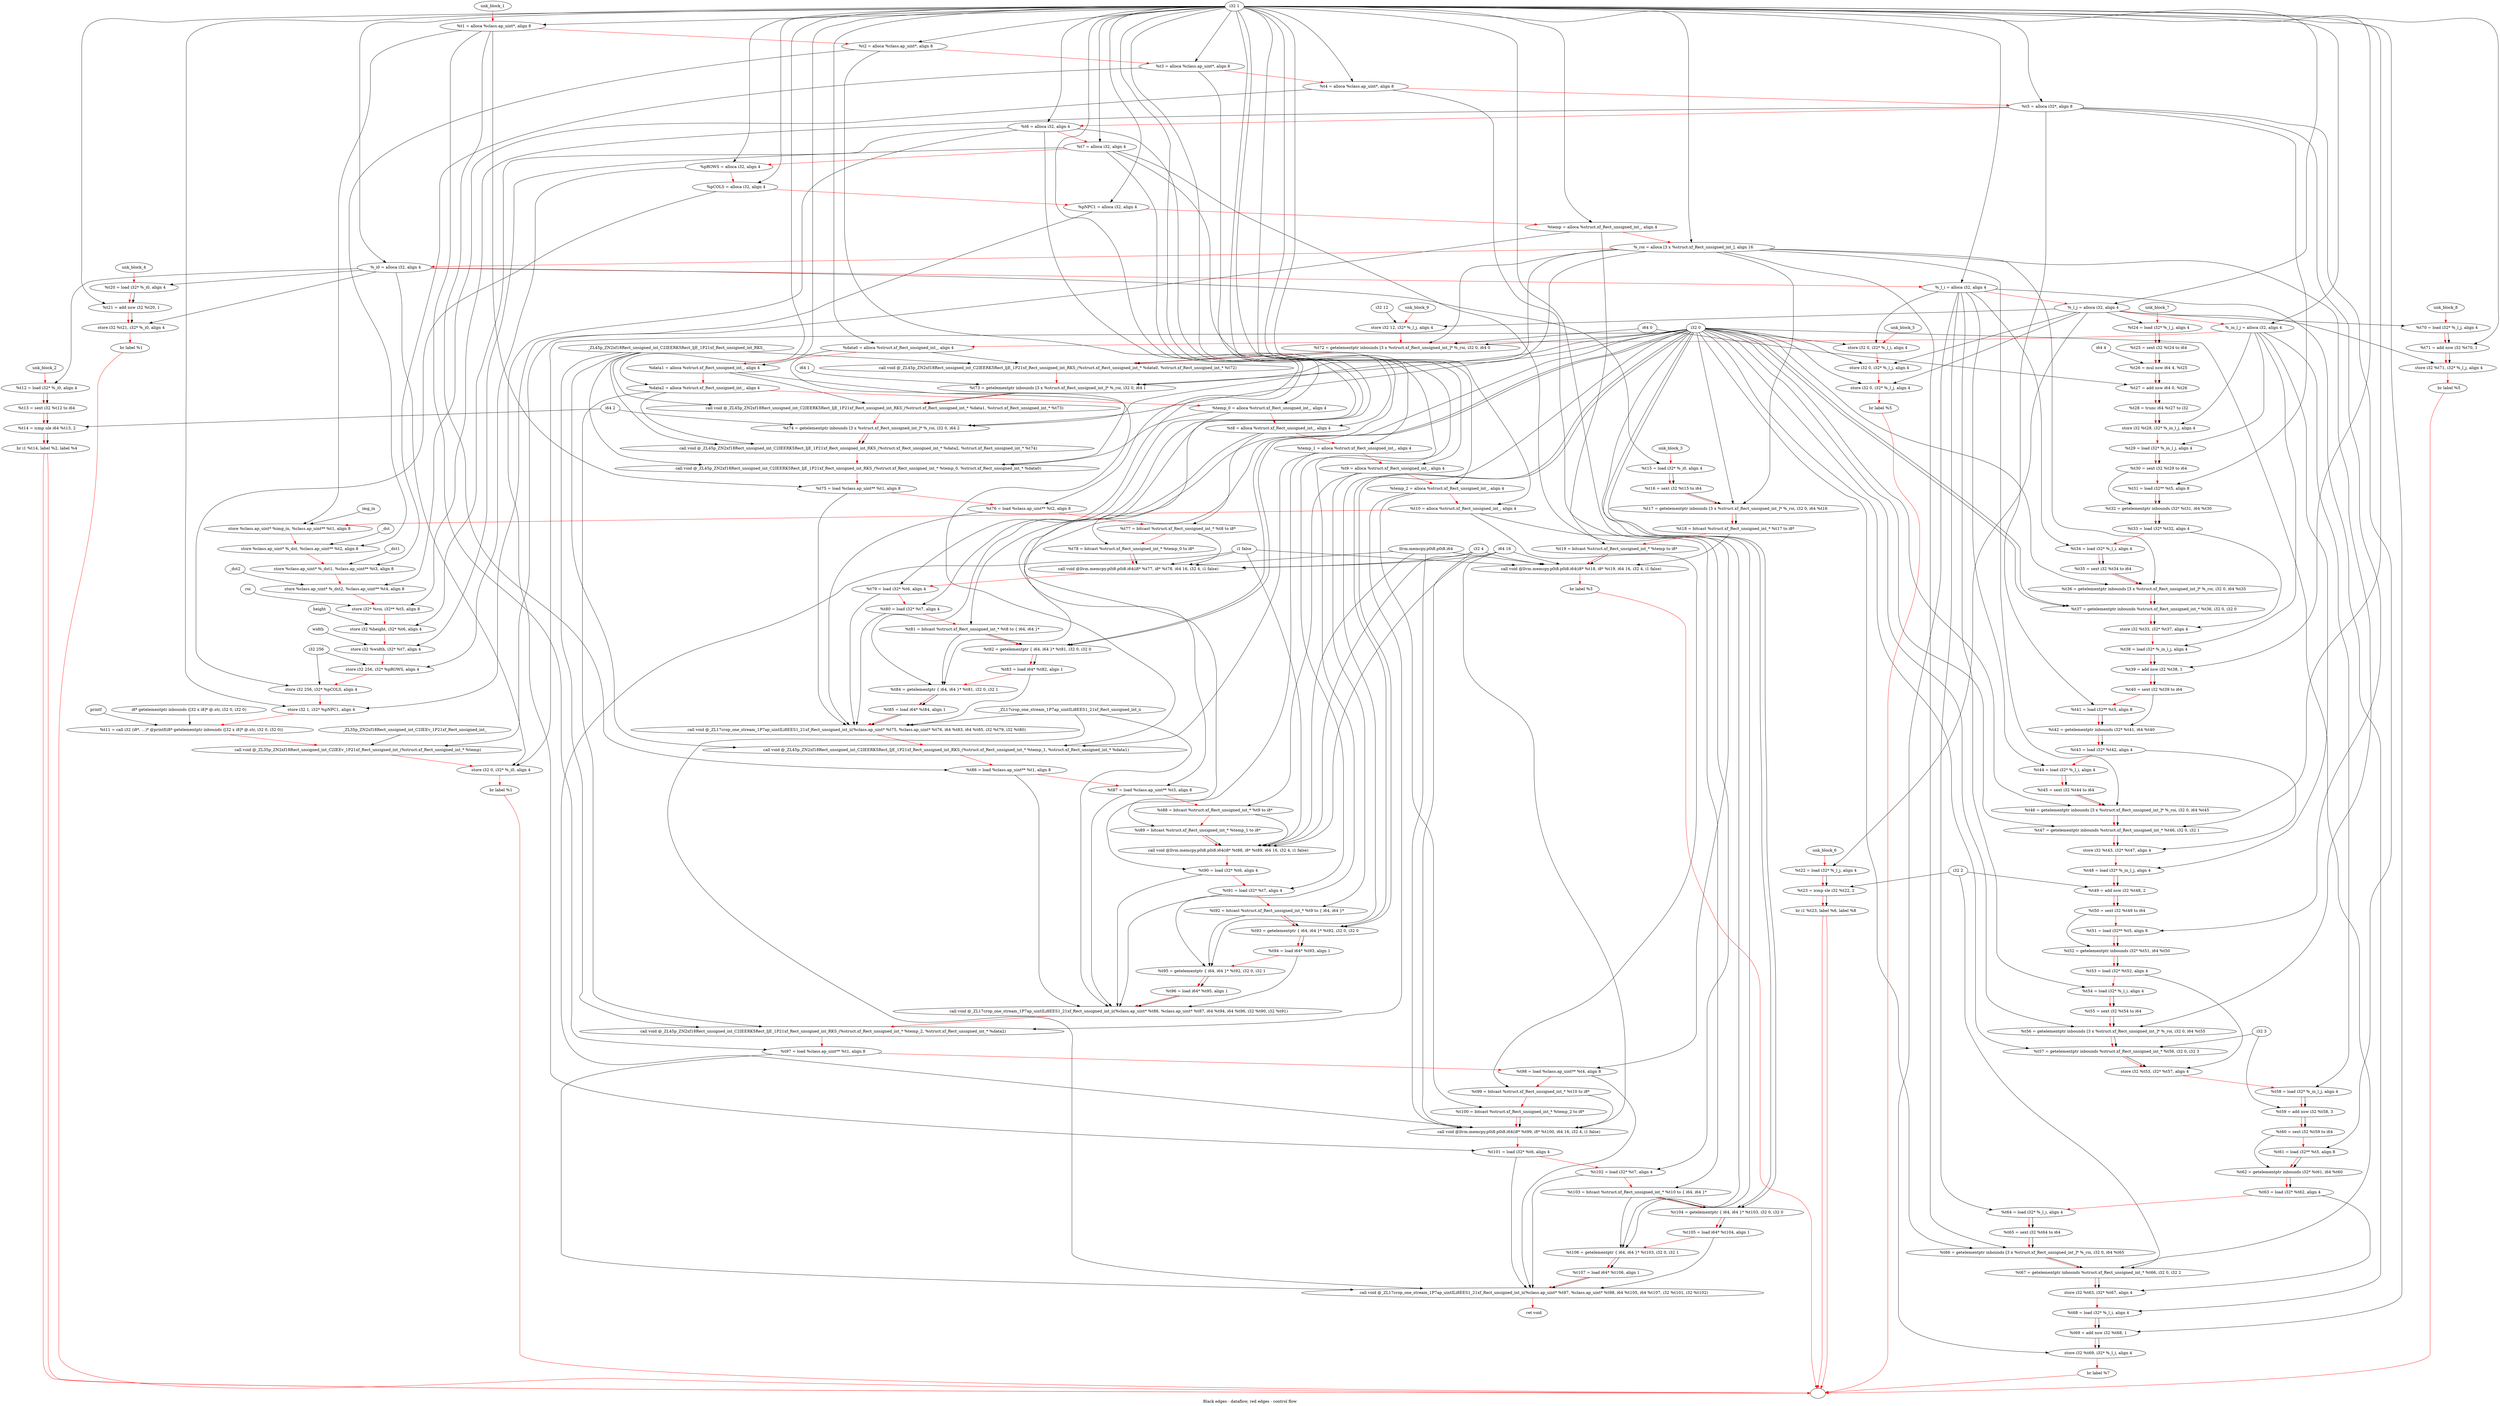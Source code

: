 digraph G {
compound=true
label="Black edges - dataflow, red edges - control flow"
"t1" [label="  %t1 = alloca %class.ap_uint*, align 8"]
"t2" [label="  %t2 = alloca %class.ap_uint*, align 8"]
"t3" [label="  %t3 = alloca %class.ap_uint*, align 8"]
"t4" [label="  %t4 = alloca %class.ap_uint*, align 8"]
"t5" [label="  %t5 = alloca i32*, align 8"]
"t6" [label="  %t6 = alloca i32, align 4"]
"t7" [label="  %t7 = alloca i32, align 4"]
"pROWS" [label="  %pROWS = alloca i32, align 4"]
"pCOLS" [label="  %pCOLS = alloca i32, align 4"]
"pNPC1" [label="  %pNPC1 = alloca i32, align 4"]
"temp" [label="  %temp = alloca %struct.xf_Rect_unsigned_int_, align 4"]
"_roi" [label="  %_roi = alloca [3 x %struct.xf_Rect_unsigned_int_], align 16"]
"_i0" [label="  %_i0 = alloca i32, align 4"]
"_l_i" [label="  %_l_i = alloca i32, align 4"]
"_l_j" [label="  %_l_j = alloca i32, align 4"]
"_in_l_j" [label="  %_in_l_j = alloca i32, align 4"]
"data0" [label="  %data0 = alloca %struct.xf_Rect_unsigned_int_, align 4"]
"data1" [label="  %data1 = alloca %struct.xf_Rect_unsigned_int_, align 4"]
"data2" [label="  %data2 = alloca %struct.xf_Rect_unsigned_int_, align 4"]
"temp_0" [label="  %temp_0 = alloca %struct.xf_Rect_unsigned_int_, align 4"]
"t8" [label="  %t8 = alloca %struct.xf_Rect_unsigned_int_, align 4"]
"temp_1" [label="  %temp_1 = alloca %struct.xf_Rect_unsigned_int_, align 4"]
"t9" [label="  %t9 = alloca %struct.xf_Rect_unsigned_int_, align 4"]
"temp_2" [label="  %temp_2 = alloca %struct.xf_Rect_unsigned_int_, align 4"]
"t10" [label="  %t10 = alloca %struct.xf_Rect_unsigned_int_, align 4"]
"_1" [label="  store %class.ap_uint* %img_in, %class.ap_uint** %t1, align 8"]
"_2" [label="  store %class.ap_uint* %_dst, %class.ap_uint** %t2, align 8"]
"_3" [label="  store %class.ap_uint* %_dst1, %class.ap_uint** %t3, align 8"]
"_4" [label="  store %class.ap_uint* %_dst2, %class.ap_uint** %t4, align 8"]
"_5" [label="  store i32* %roi, i32** %t5, align 8"]
"_6" [label="  store i32 %height, i32* %t6, align 4"]
"_7" [label="  store i32 %width, i32* %t7, align 4"]
"_8" [label="  store i32 256, i32* %pROWS, align 4"]
"_9" [label="  store i32 256, i32* %pCOLS, align 4"]
"_10" [label="  store i32 1, i32* %pNPC1, align 4"]
"t11" [label="  %t11 = call i32 (i8*, ...)* @printf(i8* getelementptr inbounds ([32 x i8]* @.str, i32 0, i32 0))"]
"_11" [label="  call void @_ZL35p_ZN2xf18Rect_unsigned_int_C2IEEv_1P21xf_Rect_unsigned_int_(%struct.xf_Rect_unsigned_int_* %temp)"]
"_12" [label="  store i32 0, i32* %_i0, align 4"]
"_13" [label="  br label %1"]
"unk_block_1" -> "t1"[color=red]
"i32 1" -> "t1"
"t1" -> "t2"[color=red weight=2]
"i32 1" -> "t2"
"t2" -> "t3"[color=red weight=2]
"i32 1" -> "t3"
"t3" -> "t4"[color=red weight=2]
"i32 1" -> "t4"
"t4" -> "t5"[color=red weight=2]
"i32 1" -> "t5"
"t5" -> "t6"[color=red weight=2]
"i32 1" -> "t6"
"t6" -> "t7"[color=red weight=2]
"i32 1" -> "t7"
"t7" -> "pROWS"[color=red weight=2]
"i32 1" -> "pROWS"
"pROWS" -> "pCOLS"[color=red weight=2]
"i32 1" -> "pCOLS"
"pCOLS" -> "pNPC1"[color=red weight=2]
"i32 1" -> "pNPC1"
"pNPC1" -> "temp"[color=red weight=2]
"i32 1" -> "temp"
"temp" -> "_roi"[color=red weight=2]
"i32 1" -> "_roi"
"_roi" -> "_i0"[color=red weight=2]
"i32 1" -> "_i0"
"_i0" -> "_l_i"[color=red weight=2]
"i32 1" -> "_l_i"
"_l_i" -> "_l_j"[color=red weight=2]
"i32 1" -> "_l_j"
"_l_j" -> "_in_l_j"[color=red weight=2]
"i32 1" -> "_in_l_j"
"_in_l_j" -> "data0"[color=red weight=2]
"i32 1" -> "data0"
"data0" -> "data1"[color=red weight=2]
"i32 1" -> "data1"
"data1" -> "data2"[color=red weight=2]
"i32 1" -> "data2"
"data2" -> "temp_0"[color=red weight=2]
"i32 1" -> "temp_0"
"temp_0" -> "t8"[color=red weight=2]
"i32 1" -> "t8"
"t8" -> "temp_1"[color=red weight=2]
"i32 1" -> "temp_1"
"temp_1" -> "t9"[color=red weight=2]
"i32 1" -> "t9"
"t9" -> "temp_2"[color=red weight=2]
"i32 1" -> "temp_2"
"temp_2" -> "t10"[color=red weight=2]
"i32 1" -> "t10"
"t10" -> "_1"[color=red weight=2]
"img_in" -> "_1"
"t1" -> "_1"
"_1" -> "_2"[color=red weight=2]
"_dst" -> "_2"
"t2" -> "_2"
"_2" -> "_3"[color=red weight=2]
"_dst1" -> "_3"
"t3" -> "_3"
"_3" -> "_4"[color=red weight=2]
"_dst2" -> "_4"
"t4" -> "_4"
"_4" -> "_5"[color=red weight=2]
"roi" -> "_5"
"t5" -> "_5"
"_5" -> "_6"[color=red weight=2]
"height" -> "_6"
"t6" -> "_6"
"_6" -> "_7"[color=red weight=2]
"width" -> "_7"
"t7" -> "_7"
"_7" -> "_8"[color=red weight=2]
"i32 256" -> "_8"
"pROWS" -> "_8"
"_8" -> "_9"[color=red weight=2]
"i32 256" -> "_9"
"pCOLS" -> "_9"
"_9" -> "_10"[color=red weight=2]
"i32 1" -> "_10"
"pNPC1" -> "_10"
"_10" -> "t11"[color=red weight=2]
"i8* getelementptr inbounds ([32 x i8]* @.str, i32 0, i32 0)" -> "t11"
"printf" -> "t11"
"t11" -> "_11"[color=red weight=2]
"temp" -> "_11"
"_ZL35p_ZN2xf18Rect_unsigned_int_C2IEEv_1P21xf_Rect_unsigned_int_" -> "_11"
"_11" -> "_12"[color=red weight=2]
"i32 0" -> "_12"
"_i0" -> "_12"
"_12" -> "_13"[color=red weight=2]
"_13" -> ""[color=red]

"t12" [label="  %t12 = load i32* %_i0, align 4"]
"t13" [label="  %t13 = sext i32 %t12 to i64"]
"t14" [label="  %t14 = icmp ule i64 %t13, 2"]
"_14" [label="  br i1 %t14, label %2, label %4"]
"unk_block_2" -> "t12"[color=red]
"_i0" -> "t12"
"t12" -> "t13"[color=red weight=2]
"t12" -> "t13"
"t13" -> "t14"[color=red weight=2]
"t13" -> "t14"
"i64 2" -> "t14"
"t14" -> "_14"[color=red weight=2]
"t14" -> "_14"
"_14" -> ""[color=red]
"_14" -> ""[color=red]

"t15" [label="  %t15 = load i32* %_i0, align 4"]
"t16" [label="  %t16 = sext i32 %t15 to i64"]
"t17" [label="  %t17 = getelementptr inbounds [3 x %struct.xf_Rect_unsigned_int_]* %_roi, i32 0, i64 %t16"]
"t18" [label="  %t18 = bitcast %struct.xf_Rect_unsigned_int_* %t17 to i8*"]
"t19" [label="  %t19 = bitcast %struct.xf_Rect_unsigned_int_* %temp to i8*"]
"_15" [label="  call void @llvm.memcpy.p0i8.p0i8.i64(i8* %t18, i8* %t19, i64 16, i32 4, i1 false)"]
"_16" [label="  br label %3"]
"unk_block_3" -> "t15"[color=red]
"_i0" -> "t15"
"t15" -> "t16"[color=red weight=2]
"t15" -> "t16"
"t16" -> "t17"[color=red weight=2]
"_roi" -> "t17"
"i32 0" -> "t17"
"t16" -> "t17"
"t17" -> "t18"[color=red weight=2]
"t17" -> "t18"
"t18" -> "t19"[color=red weight=2]
"temp" -> "t19"
"t19" -> "_15"[color=red weight=2]
"t18" -> "_15"
"t19" -> "_15"
"i64 16" -> "_15"
"i32 4" -> "_15"
"i1 false" -> "_15"
"llvm.memcpy.p0i8.p0i8.i64" -> "_15"
"_15" -> "_16"[color=red weight=2]
"_16" -> ""[color=red]

"t20" [label="  %t20 = load i32* %_i0, align 4"]
"t21" [label="  %t21 = add nsw i32 %t20, 1"]
"_17" [label="  store i32 %t21, i32* %_i0, align 4"]
"_18" [label="  br label %1"]
"unk_block_4" -> "t20"[color=red]
"_i0" -> "t20"
"t20" -> "t21"[color=red weight=2]
"t20" -> "t21"
"i32 1" -> "t21"
"t21" -> "_17"[color=red weight=2]
"t21" -> "_17"
"_i0" -> "_17"
"_17" -> "_18"[color=red weight=2]
"_18" -> ""[color=red]

"_19" [label="  store i32 0, i32* %_l_i, align 4"]
"_20" [label="  store i32 0, i32* %_l_j, align 4"]
"_21" [label="  store i32 0, i32* %_l_j, align 4"]
"_22" [label="  br label %5"]
"unk_block_5" -> "_19"[color=red]
"i32 0" -> "_19"
"_l_i" -> "_19"
"_19" -> "_20"[color=red weight=2]
"i32 0" -> "_20"
"_l_j" -> "_20"
"_20" -> "_21"[color=red weight=2]
"i32 0" -> "_21"
"_l_j" -> "_21"
"_21" -> "_22"[color=red weight=2]
"_22" -> ""[color=red]

"t22" [label="  %t22 = load i32* %_l_j, align 4"]
"t23" [label="  %t23 = icmp sle i32 %t22, 2"]
"_23" [label="  br i1 %t23, label %6, label %8"]
"unk_block_6" -> "t22"[color=red]
"_l_j" -> "t22"
"t22" -> "t23"[color=red weight=2]
"t22" -> "t23"
"i32 2" -> "t23"
"t23" -> "_23"[color=red weight=2]
"t23" -> "_23"
"_23" -> ""[color=red]
"_23" -> ""[color=red]

"t24" [label="  %t24 = load i32* %_l_j, align 4"]
"t25" [label="  %t25 = sext i32 %t24 to i64"]
"t26" [label="  %t26 = mul nsw i64 4, %t25"]
"t27" [label="  %t27 = add nsw i64 0, %t26"]
"t28" [label="  %t28 = trunc i64 %t27 to i32"]
"_24" [label="  store i32 %t28, i32* %_in_l_j, align 4"]
"t29" [label="  %t29 = load i32* %_in_l_j, align 4"]
"t30" [label="  %t30 = sext i32 %t29 to i64"]
"t31" [label="  %t31 = load i32** %t5, align 8"]
"t32" [label="  %t32 = getelementptr inbounds i32* %t31, i64 %t30"]
"t33" [label="  %t33 = load i32* %t32, align 4"]
"t34" [label="  %t34 = load i32* %_l_i, align 4"]
"t35" [label="  %t35 = sext i32 %t34 to i64"]
"t36" [label="  %t36 = getelementptr inbounds [3 x %struct.xf_Rect_unsigned_int_]* %_roi, i32 0, i64 %t35"]
"t37" [label="  %t37 = getelementptr inbounds %struct.xf_Rect_unsigned_int_* %t36, i32 0, i32 0"]
"_25" [label="  store i32 %t33, i32* %t37, align 4"]
"t38" [label="  %t38 = load i32* %_in_l_j, align 4"]
"t39" [label="  %t39 = add nsw i32 %t38, 1"]
"t40" [label="  %t40 = sext i32 %t39 to i64"]
"t41" [label="  %t41 = load i32** %t5, align 8"]
"t42" [label="  %t42 = getelementptr inbounds i32* %t41, i64 %t40"]
"t43" [label="  %t43 = load i32* %t42, align 4"]
"t44" [label="  %t44 = load i32* %_l_i, align 4"]
"t45" [label="  %t45 = sext i32 %t44 to i64"]
"t46" [label="  %t46 = getelementptr inbounds [3 x %struct.xf_Rect_unsigned_int_]* %_roi, i32 0, i64 %t45"]
"t47" [label="  %t47 = getelementptr inbounds %struct.xf_Rect_unsigned_int_* %t46, i32 0, i32 1"]
"_26" [label="  store i32 %t43, i32* %t47, align 4"]
"t48" [label="  %t48 = load i32* %_in_l_j, align 4"]
"t49" [label="  %t49 = add nsw i32 %t48, 2"]
"t50" [label="  %t50 = sext i32 %t49 to i64"]
"t51" [label="  %t51 = load i32** %t5, align 8"]
"t52" [label="  %t52 = getelementptr inbounds i32* %t51, i64 %t50"]
"t53" [label="  %t53 = load i32* %t52, align 4"]
"t54" [label="  %t54 = load i32* %_l_i, align 4"]
"t55" [label="  %t55 = sext i32 %t54 to i64"]
"t56" [label="  %t56 = getelementptr inbounds [3 x %struct.xf_Rect_unsigned_int_]* %_roi, i32 0, i64 %t55"]
"t57" [label="  %t57 = getelementptr inbounds %struct.xf_Rect_unsigned_int_* %t56, i32 0, i32 3"]
"_27" [label="  store i32 %t53, i32* %t57, align 4"]
"t58" [label="  %t58 = load i32* %_in_l_j, align 4"]
"t59" [label="  %t59 = add nsw i32 %t58, 3"]
"t60" [label="  %t60 = sext i32 %t59 to i64"]
"t61" [label="  %t61 = load i32** %t5, align 8"]
"t62" [label="  %t62 = getelementptr inbounds i32* %t61, i64 %t60"]
"t63" [label="  %t63 = load i32* %t62, align 4"]
"t64" [label="  %t64 = load i32* %_l_i, align 4"]
"t65" [label="  %t65 = sext i32 %t64 to i64"]
"t66" [label="  %t66 = getelementptr inbounds [3 x %struct.xf_Rect_unsigned_int_]* %_roi, i32 0, i64 %t65"]
"t67" [label="  %t67 = getelementptr inbounds %struct.xf_Rect_unsigned_int_* %t66, i32 0, i32 2"]
"_28" [label="  store i32 %t63, i32* %t67, align 4"]
"t68" [label="  %t68 = load i32* %_l_i, align 4"]
"t69" [label="  %t69 = add nsw i32 %t68, 1"]
"_29" [label="  store i32 %t69, i32* %_l_i, align 4"]
"_30" [label="  br label %7"]
"unk_block_7" -> "t24"[color=red]
"_l_j" -> "t24"
"t24" -> "t25"[color=red weight=2]
"t24" -> "t25"
"t25" -> "t26"[color=red weight=2]
"i64 4" -> "t26"
"t25" -> "t26"
"t26" -> "t27"[color=red weight=2]
"i64 0" -> "t27"
"t26" -> "t27"
"t27" -> "t28"[color=red weight=2]
"t27" -> "t28"
"t28" -> "_24"[color=red weight=2]
"t28" -> "_24"
"_in_l_j" -> "_24"
"_24" -> "t29"[color=red weight=2]
"_in_l_j" -> "t29"
"t29" -> "t30"[color=red weight=2]
"t29" -> "t30"
"t30" -> "t31"[color=red weight=2]
"t5" -> "t31"
"t31" -> "t32"[color=red weight=2]
"t31" -> "t32"
"t30" -> "t32"
"t32" -> "t33"[color=red weight=2]
"t32" -> "t33"
"t33" -> "t34"[color=red weight=2]
"_l_i" -> "t34"
"t34" -> "t35"[color=red weight=2]
"t34" -> "t35"
"t35" -> "t36"[color=red weight=2]
"_roi" -> "t36"
"i32 0" -> "t36"
"t35" -> "t36"
"t36" -> "t37"[color=red weight=2]
"t36" -> "t37"
"i32 0" -> "t37"
"i32 0" -> "t37"
"t37" -> "_25"[color=red weight=2]
"t33" -> "_25"
"t37" -> "_25"
"_25" -> "t38"[color=red weight=2]
"_in_l_j" -> "t38"
"t38" -> "t39"[color=red weight=2]
"t38" -> "t39"
"i32 1" -> "t39"
"t39" -> "t40"[color=red weight=2]
"t39" -> "t40"
"t40" -> "t41"[color=red weight=2]
"t5" -> "t41"
"t41" -> "t42"[color=red weight=2]
"t41" -> "t42"
"t40" -> "t42"
"t42" -> "t43"[color=red weight=2]
"t42" -> "t43"
"t43" -> "t44"[color=red weight=2]
"_l_i" -> "t44"
"t44" -> "t45"[color=red weight=2]
"t44" -> "t45"
"t45" -> "t46"[color=red weight=2]
"_roi" -> "t46"
"i32 0" -> "t46"
"t45" -> "t46"
"t46" -> "t47"[color=red weight=2]
"t46" -> "t47"
"i32 0" -> "t47"
"i32 1" -> "t47"
"t47" -> "_26"[color=red weight=2]
"t43" -> "_26"
"t47" -> "_26"
"_26" -> "t48"[color=red weight=2]
"_in_l_j" -> "t48"
"t48" -> "t49"[color=red weight=2]
"t48" -> "t49"
"i32 2" -> "t49"
"t49" -> "t50"[color=red weight=2]
"t49" -> "t50"
"t50" -> "t51"[color=red weight=2]
"t5" -> "t51"
"t51" -> "t52"[color=red weight=2]
"t51" -> "t52"
"t50" -> "t52"
"t52" -> "t53"[color=red weight=2]
"t52" -> "t53"
"t53" -> "t54"[color=red weight=2]
"_l_i" -> "t54"
"t54" -> "t55"[color=red weight=2]
"t54" -> "t55"
"t55" -> "t56"[color=red weight=2]
"_roi" -> "t56"
"i32 0" -> "t56"
"t55" -> "t56"
"t56" -> "t57"[color=red weight=2]
"t56" -> "t57"
"i32 0" -> "t57"
"i32 3" -> "t57"
"t57" -> "_27"[color=red weight=2]
"t53" -> "_27"
"t57" -> "_27"
"_27" -> "t58"[color=red weight=2]
"_in_l_j" -> "t58"
"t58" -> "t59"[color=red weight=2]
"t58" -> "t59"
"i32 3" -> "t59"
"t59" -> "t60"[color=red weight=2]
"t59" -> "t60"
"t60" -> "t61"[color=red weight=2]
"t5" -> "t61"
"t61" -> "t62"[color=red weight=2]
"t61" -> "t62"
"t60" -> "t62"
"t62" -> "t63"[color=red weight=2]
"t62" -> "t63"
"t63" -> "t64"[color=red weight=2]
"_l_i" -> "t64"
"t64" -> "t65"[color=red weight=2]
"t64" -> "t65"
"t65" -> "t66"[color=red weight=2]
"_roi" -> "t66"
"i32 0" -> "t66"
"t65" -> "t66"
"t66" -> "t67"[color=red weight=2]
"t66" -> "t67"
"i32 0" -> "t67"
"i32 2" -> "t67"
"t67" -> "_28"[color=red weight=2]
"t63" -> "_28"
"t67" -> "_28"
"_28" -> "t68"[color=red weight=2]
"_l_i" -> "t68"
"t68" -> "t69"[color=red weight=2]
"t68" -> "t69"
"i32 1" -> "t69"
"t69" -> "_29"[color=red weight=2]
"t69" -> "_29"
"_l_i" -> "_29"
"_29" -> "_30"[color=red weight=2]
"_30" -> ""[color=red]

"t70" [label="  %t70 = load i32* %_l_j, align 4"]
"t71" [label="  %t71 = add nsw i32 %t70, 1"]
"_31" [label="  store i32 %t71, i32* %_l_j, align 4"]
"_32" [label="  br label %5"]
"unk_block_8" -> "t70"[color=red]
"_l_j" -> "t70"
"t70" -> "t71"[color=red weight=2]
"t70" -> "t71"
"i32 1" -> "t71"
"t71" -> "_31"[color=red weight=2]
"t71" -> "_31"
"_l_j" -> "_31"
"_31" -> "_32"[color=red weight=2]
"_32" -> ""[color=red]

"_33" [label="  store i32 12, i32* %_l_j, align 4"]
"t72" [label="  %t72 = getelementptr inbounds [3 x %struct.xf_Rect_unsigned_int_]* %_roi, i32 0, i64 0"]
"_34" [label="  call void @_ZL45p_ZN2xf18Rect_unsigned_int_C2IEERK5Rect_IjE_1P21xf_Rect_unsigned_int_RKS_(%struct.xf_Rect_unsigned_int_* %data0, %struct.xf_Rect_unsigned_int_* %t72)"]
"t73" [label="  %t73 = getelementptr inbounds [3 x %struct.xf_Rect_unsigned_int_]* %_roi, i32 0, i64 1"]
"_35" [label="  call void @_ZL45p_ZN2xf18Rect_unsigned_int_C2IEERK5Rect_IjE_1P21xf_Rect_unsigned_int_RKS_(%struct.xf_Rect_unsigned_int_* %data1, %struct.xf_Rect_unsigned_int_* %t73)"]
"t74" [label="  %t74 = getelementptr inbounds [3 x %struct.xf_Rect_unsigned_int_]* %_roi, i32 0, i64 2"]
"_36" [label="  call void @_ZL45p_ZN2xf18Rect_unsigned_int_C2IEERK5Rect_IjE_1P21xf_Rect_unsigned_int_RKS_(%struct.xf_Rect_unsigned_int_* %data2, %struct.xf_Rect_unsigned_int_* %t74)"]
"_37" [label="  call void @_ZL45p_ZN2xf18Rect_unsigned_int_C2IEERK5Rect_IjE_1P21xf_Rect_unsigned_int_RKS_(%struct.xf_Rect_unsigned_int_* %temp_0, %struct.xf_Rect_unsigned_int_* %data0)"]
"t75" [label="  %t75 = load %class.ap_uint** %t1, align 8"]
"t76" [label="  %t76 = load %class.ap_uint** %t2, align 8"]
"t77" [label="  %t77 = bitcast %struct.xf_Rect_unsigned_int_* %t8 to i8*"]
"t78" [label="  %t78 = bitcast %struct.xf_Rect_unsigned_int_* %temp_0 to i8*"]
"_38" [label="  call void @llvm.memcpy.p0i8.p0i8.i64(i8* %t77, i8* %t78, i64 16, i32 4, i1 false)"]
"t79" [label="  %t79 = load i32* %t6, align 4"]
"t80" [label="  %t80 = load i32* %t7, align 4"]
"t81" [label="  %t81 = bitcast %struct.xf_Rect_unsigned_int_* %t8 to { i64, i64 }*"]
"t82" [label="  %t82 = getelementptr { i64, i64 }* %t81, i32 0, i32 0"]
"t83" [label="  %t83 = load i64* %t82, align 1"]
"t84" [label="  %t84 = getelementptr { i64, i64 }* %t81, i32 0, i32 1"]
"t85" [label="  %t85 = load i64* %t84, align 1"]
"_39" [label="  call void @_ZL17crop_one_stream_1P7ap_uintILi8EES1_21xf_Rect_unsigned_int_ii(%class.ap_uint* %t75, %class.ap_uint* %t76, i64 %t83, i64 %t85, i32 %t79, i32 %t80)"]
"_40" [label="  call void @_ZL45p_ZN2xf18Rect_unsigned_int_C2IEERK5Rect_IjE_1P21xf_Rect_unsigned_int_RKS_(%struct.xf_Rect_unsigned_int_* %temp_1, %struct.xf_Rect_unsigned_int_* %data1)"]
"t86" [label="  %t86 = load %class.ap_uint** %t1, align 8"]
"t87" [label="  %t87 = load %class.ap_uint** %t3, align 8"]
"t88" [label="  %t88 = bitcast %struct.xf_Rect_unsigned_int_* %t9 to i8*"]
"t89" [label="  %t89 = bitcast %struct.xf_Rect_unsigned_int_* %temp_1 to i8*"]
"_41" [label="  call void @llvm.memcpy.p0i8.p0i8.i64(i8* %t88, i8* %t89, i64 16, i32 4, i1 false)"]
"t90" [label="  %t90 = load i32* %t6, align 4"]
"t91" [label="  %t91 = load i32* %t7, align 4"]
"t92" [label="  %t92 = bitcast %struct.xf_Rect_unsigned_int_* %t9 to { i64, i64 }*"]
"t93" [label="  %t93 = getelementptr { i64, i64 }* %t92, i32 0, i32 0"]
"t94" [label="  %t94 = load i64* %t93, align 1"]
"t95" [label="  %t95 = getelementptr { i64, i64 }* %t92, i32 0, i32 1"]
"t96" [label="  %t96 = load i64* %t95, align 1"]
"_42" [label="  call void @_ZL17crop_one_stream_1P7ap_uintILi8EES1_21xf_Rect_unsigned_int_ii(%class.ap_uint* %t86, %class.ap_uint* %t87, i64 %t94, i64 %t96, i32 %t90, i32 %t91)"]
"_43" [label="  call void @_ZL45p_ZN2xf18Rect_unsigned_int_C2IEERK5Rect_IjE_1P21xf_Rect_unsigned_int_RKS_(%struct.xf_Rect_unsigned_int_* %temp_2, %struct.xf_Rect_unsigned_int_* %data2)"]
"t97" [label="  %t97 = load %class.ap_uint** %t1, align 8"]
"t98" [label="  %t98 = load %class.ap_uint** %t4, align 8"]
"t99" [label="  %t99 = bitcast %struct.xf_Rect_unsigned_int_* %t10 to i8*"]
"t100" [label="  %t100 = bitcast %struct.xf_Rect_unsigned_int_* %temp_2 to i8*"]
"_44" [label="  call void @llvm.memcpy.p0i8.p0i8.i64(i8* %t99, i8* %t100, i64 16, i32 4, i1 false)"]
"t101" [label="  %t101 = load i32* %t6, align 4"]
"t102" [label="  %t102 = load i32* %t7, align 4"]
"t103" [label="  %t103 = bitcast %struct.xf_Rect_unsigned_int_* %t10 to { i64, i64 }*"]
"t104" [label="  %t104 = getelementptr { i64, i64 }* %t103, i32 0, i32 0"]
"t105" [label="  %t105 = load i64* %t104, align 1"]
"t106" [label="  %t106 = getelementptr { i64, i64 }* %t103, i32 0, i32 1"]
"t107" [label="  %t107 = load i64* %t106, align 1"]
"_45" [label="  call void @_ZL17crop_one_stream_1P7ap_uintILi8EES1_21xf_Rect_unsigned_int_ii(%class.ap_uint* %t97, %class.ap_uint* %t98, i64 %t105, i64 %t107, i32 %t101, i32 %t102)"]
"_46" [label="  ret void"]
"unk_block_9" -> "_33"[color=red]
"i32 12" -> "_33"
"_l_j" -> "_33"
"_33" -> "t72"[color=red weight=2]
"_roi" -> "t72"
"i32 0" -> "t72"
"i64 0" -> "t72"
"t72" -> "_34"[color=red weight=2]
"data0" -> "_34"
"t72" -> "_34"
"_ZL45p_ZN2xf18Rect_unsigned_int_C2IEERK5Rect_IjE_1P21xf_Rect_unsigned_int_RKS_" -> "_34"
"_34" -> "t73"[color=red weight=2]
"_roi" -> "t73"
"i32 0" -> "t73"
"i64 1" -> "t73"
"t73" -> "_35"[color=red weight=2]
"data1" -> "_35"
"t73" -> "_35"
"_ZL45p_ZN2xf18Rect_unsigned_int_C2IEERK5Rect_IjE_1P21xf_Rect_unsigned_int_RKS_" -> "_35"
"_35" -> "t74"[color=red weight=2]
"_roi" -> "t74"
"i32 0" -> "t74"
"i64 2" -> "t74"
"t74" -> "_36"[color=red weight=2]
"data2" -> "_36"
"t74" -> "_36"
"_ZL45p_ZN2xf18Rect_unsigned_int_C2IEERK5Rect_IjE_1P21xf_Rect_unsigned_int_RKS_" -> "_36"
"_36" -> "_37"[color=red weight=2]
"temp_0" -> "_37"
"data0" -> "_37"
"_ZL45p_ZN2xf18Rect_unsigned_int_C2IEERK5Rect_IjE_1P21xf_Rect_unsigned_int_RKS_" -> "_37"
"_37" -> "t75"[color=red weight=2]
"t1" -> "t75"
"t75" -> "t76"[color=red weight=2]
"t2" -> "t76"
"t76" -> "t77"[color=red weight=2]
"t8" -> "t77"
"t77" -> "t78"[color=red weight=2]
"temp_0" -> "t78"
"t78" -> "_38"[color=red weight=2]
"t77" -> "_38"
"t78" -> "_38"
"i64 16" -> "_38"
"i32 4" -> "_38"
"i1 false" -> "_38"
"llvm.memcpy.p0i8.p0i8.i64" -> "_38"
"_38" -> "t79"[color=red weight=2]
"t6" -> "t79"
"t79" -> "t80"[color=red weight=2]
"t7" -> "t80"
"t80" -> "t81"[color=red weight=2]
"t8" -> "t81"
"t81" -> "t82"[color=red weight=2]
"t81" -> "t82"
"i32 0" -> "t82"
"i32 0" -> "t82"
"t82" -> "t83"[color=red weight=2]
"t82" -> "t83"
"t83" -> "t84"[color=red weight=2]
"t81" -> "t84"
"i32 0" -> "t84"
"i32 1" -> "t84"
"t84" -> "t85"[color=red weight=2]
"t84" -> "t85"
"t85" -> "_39"[color=red weight=2]
"t75" -> "_39"
"t76" -> "_39"
"t83" -> "_39"
"t85" -> "_39"
"t79" -> "_39"
"t80" -> "_39"
"_ZL17crop_one_stream_1P7ap_uintILi8EES1_21xf_Rect_unsigned_int_ii" -> "_39"
"_39" -> "_40"[color=red weight=2]
"temp_1" -> "_40"
"data1" -> "_40"
"_ZL45p_ZN2xf18Rect_unsigned_int_C2IEERK5Rect_IjE_1P21xf_Rect_unsigned_int_RKS_" -> "_40"
"_40" -> "t86"[color=red weight=2]
"t1" -> "t86"
"t86" -> "t87"[color=red weight=2]
"t3" -> "t87"
"t87" -> "t88"[color=red weight=2]
"t9" -> "t88"
"t88" -> "t89"[color=red weight=2]
"temp_1" -> "t89"
"t89" -> "_41"[color=red weight=2]
"t88" -> "_41"
"t89" -> "_41"
"i64 16" -> "_41"
"i32 4" -> "_41"
"i1 false" -> "_41"
"llvm.memcpy.p0i8.p0i8.i64" -> "_41"
"_41" -> "t90"[color=red weight=2]
"t6" -> "t90"
"t90" -> "t91"[color=red weight=2]
"t7" -> "t91"
"t91" -> "t92"[color=red weight=2]
"t9" -> "t92"
"t92" -> "t93"[color=red weight=2]
"t92" -> "t93"
"i32 0" -> "t93"
"i32 0" -> "t93"
"t93" -> "t94"[color=red weight=2]
"t93" -> "t94"
"t94" -> "t95"[color=red weight=2]
"t92" -> "t95"
"i32 0" -> "t95"
"i32 1" -> "t95"
"t95" -> "t96"[color=red weight=2]
"t95" -> "t96"
"t96" -> "_42"[color=red weight=2]
"t86" -> "_42"
"t87" -> "_42"
"t94" -> "_42"
"t96" -> "_42"
"t90" -> "_42"
"t91" -> "_42"
"_ZL17crop_one_stream_1P7ap_uintILi8EES1_21xf_Rect_unsigned_int_ii" -> "_42"
"_42" -> "_43"[color=red weight=2]
"temp_2" -> "_43"
"data2" -> "_43"
"_ZL45p_ZN2xf18Rect_unsigned_int_C2IEERK5Rect_IjE_1P21xf_Rect_unsigned_int_RKS_" -> "_43"
"_43" -> "t97"[color=red weight=2]
"t1" -> "t97"
"t97" -> "t98"[color=red weight=2]
"t4" -> "t98"
"t98" -> "t99"[color=red weight=2]
"t10" -> "t99"
"t99" -> "t100"[color=red weight=2]
"temp_2" -> "t100"
"t100" -> "_44"[color=red weight=2]
"t99" -> "_44"
"t100" -> "_44"
"i64 16" -> "_44"
"i32 4" -> "_44"
"i1 false" -> "_44"
"llvm.memcpy.p0i8.p0i8.i64" -> "_44"
"_44" -> "t101"[color=red weight=2]
"t6" -> "t101"
"t101" -> "t102"[color=red weight=2]
"t7" -> "t102"
"t102" -> "t103"[color=red weight=2]
"t10" -> "t103"
"t103" -> "t104"[color=red weight=2]
"t103" -> "t104"
"i32 0" -> "t104"
"i32 0" -> "t104"
"t104" -> "t105"[color=red weight=2]
"t104" -> "t105"
"t105" -> "t106"[color=red weight=2]
"t103" -> "t106"
"i32 0" -> "t106"
"i32 1" -> "t106"
"t106" -> "t107"[color=red weight=2]
"t106" -> "t107"
"t107" -> "_45"[color=red weight=2]
"t97" -> "_45"
"t98" -> "_45"
"t105" -> "_45"
"t107" -> "_45"
"t101" -> "_45"
"t102" -> "_45"
"_ZL17crop_one_stream_1P7ap_uintILi8EES1_21xf_Rect_unsigned_int_ii" -> "_45"
"_45" -> "_46"[color=red weight=2]

}
